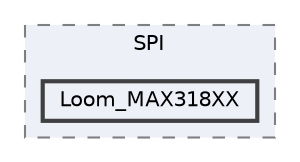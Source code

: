 digraph "C:/Users/Will/AppData/Local/Arduino15/packages/loom4/hardware/samd/4.0.6/libraries/Loom/src/Sensors/SPI/Loom_MAX318XX"
{
 // LATEX_PDF_SIZE
  bgcolor="transparent";
  edge [fontname=Helvetica,fontsize=10,labelfontname=Helvetica,labelfontsize=10];
  node [fontname=Helvetica,fontsize=10,shape=box,height=0.2,width=0.4];
  compound=true
  subgraph clusterdir_bd60a3ba666354d98cb82fb257c91258 {
    graph [ bgcolor="#edf0f7", pencolor="grey50", label="SPI", fontname=Helvetica,fontsize=10 style="filled,dashed", URL="dir_bd60a3ba666354d98cb82fb257c91258.html",tooltip=""]
  dir_292375dfe7c175445f6a36c097f7fef8 [label="Loom_MAX318XX", fillcolor="#edf0f7", color="grey25", style="filled,bold", URL="dir_292375dfe7c175445f6a36c097f7fef8.html",tooltip=""];
  }
}
